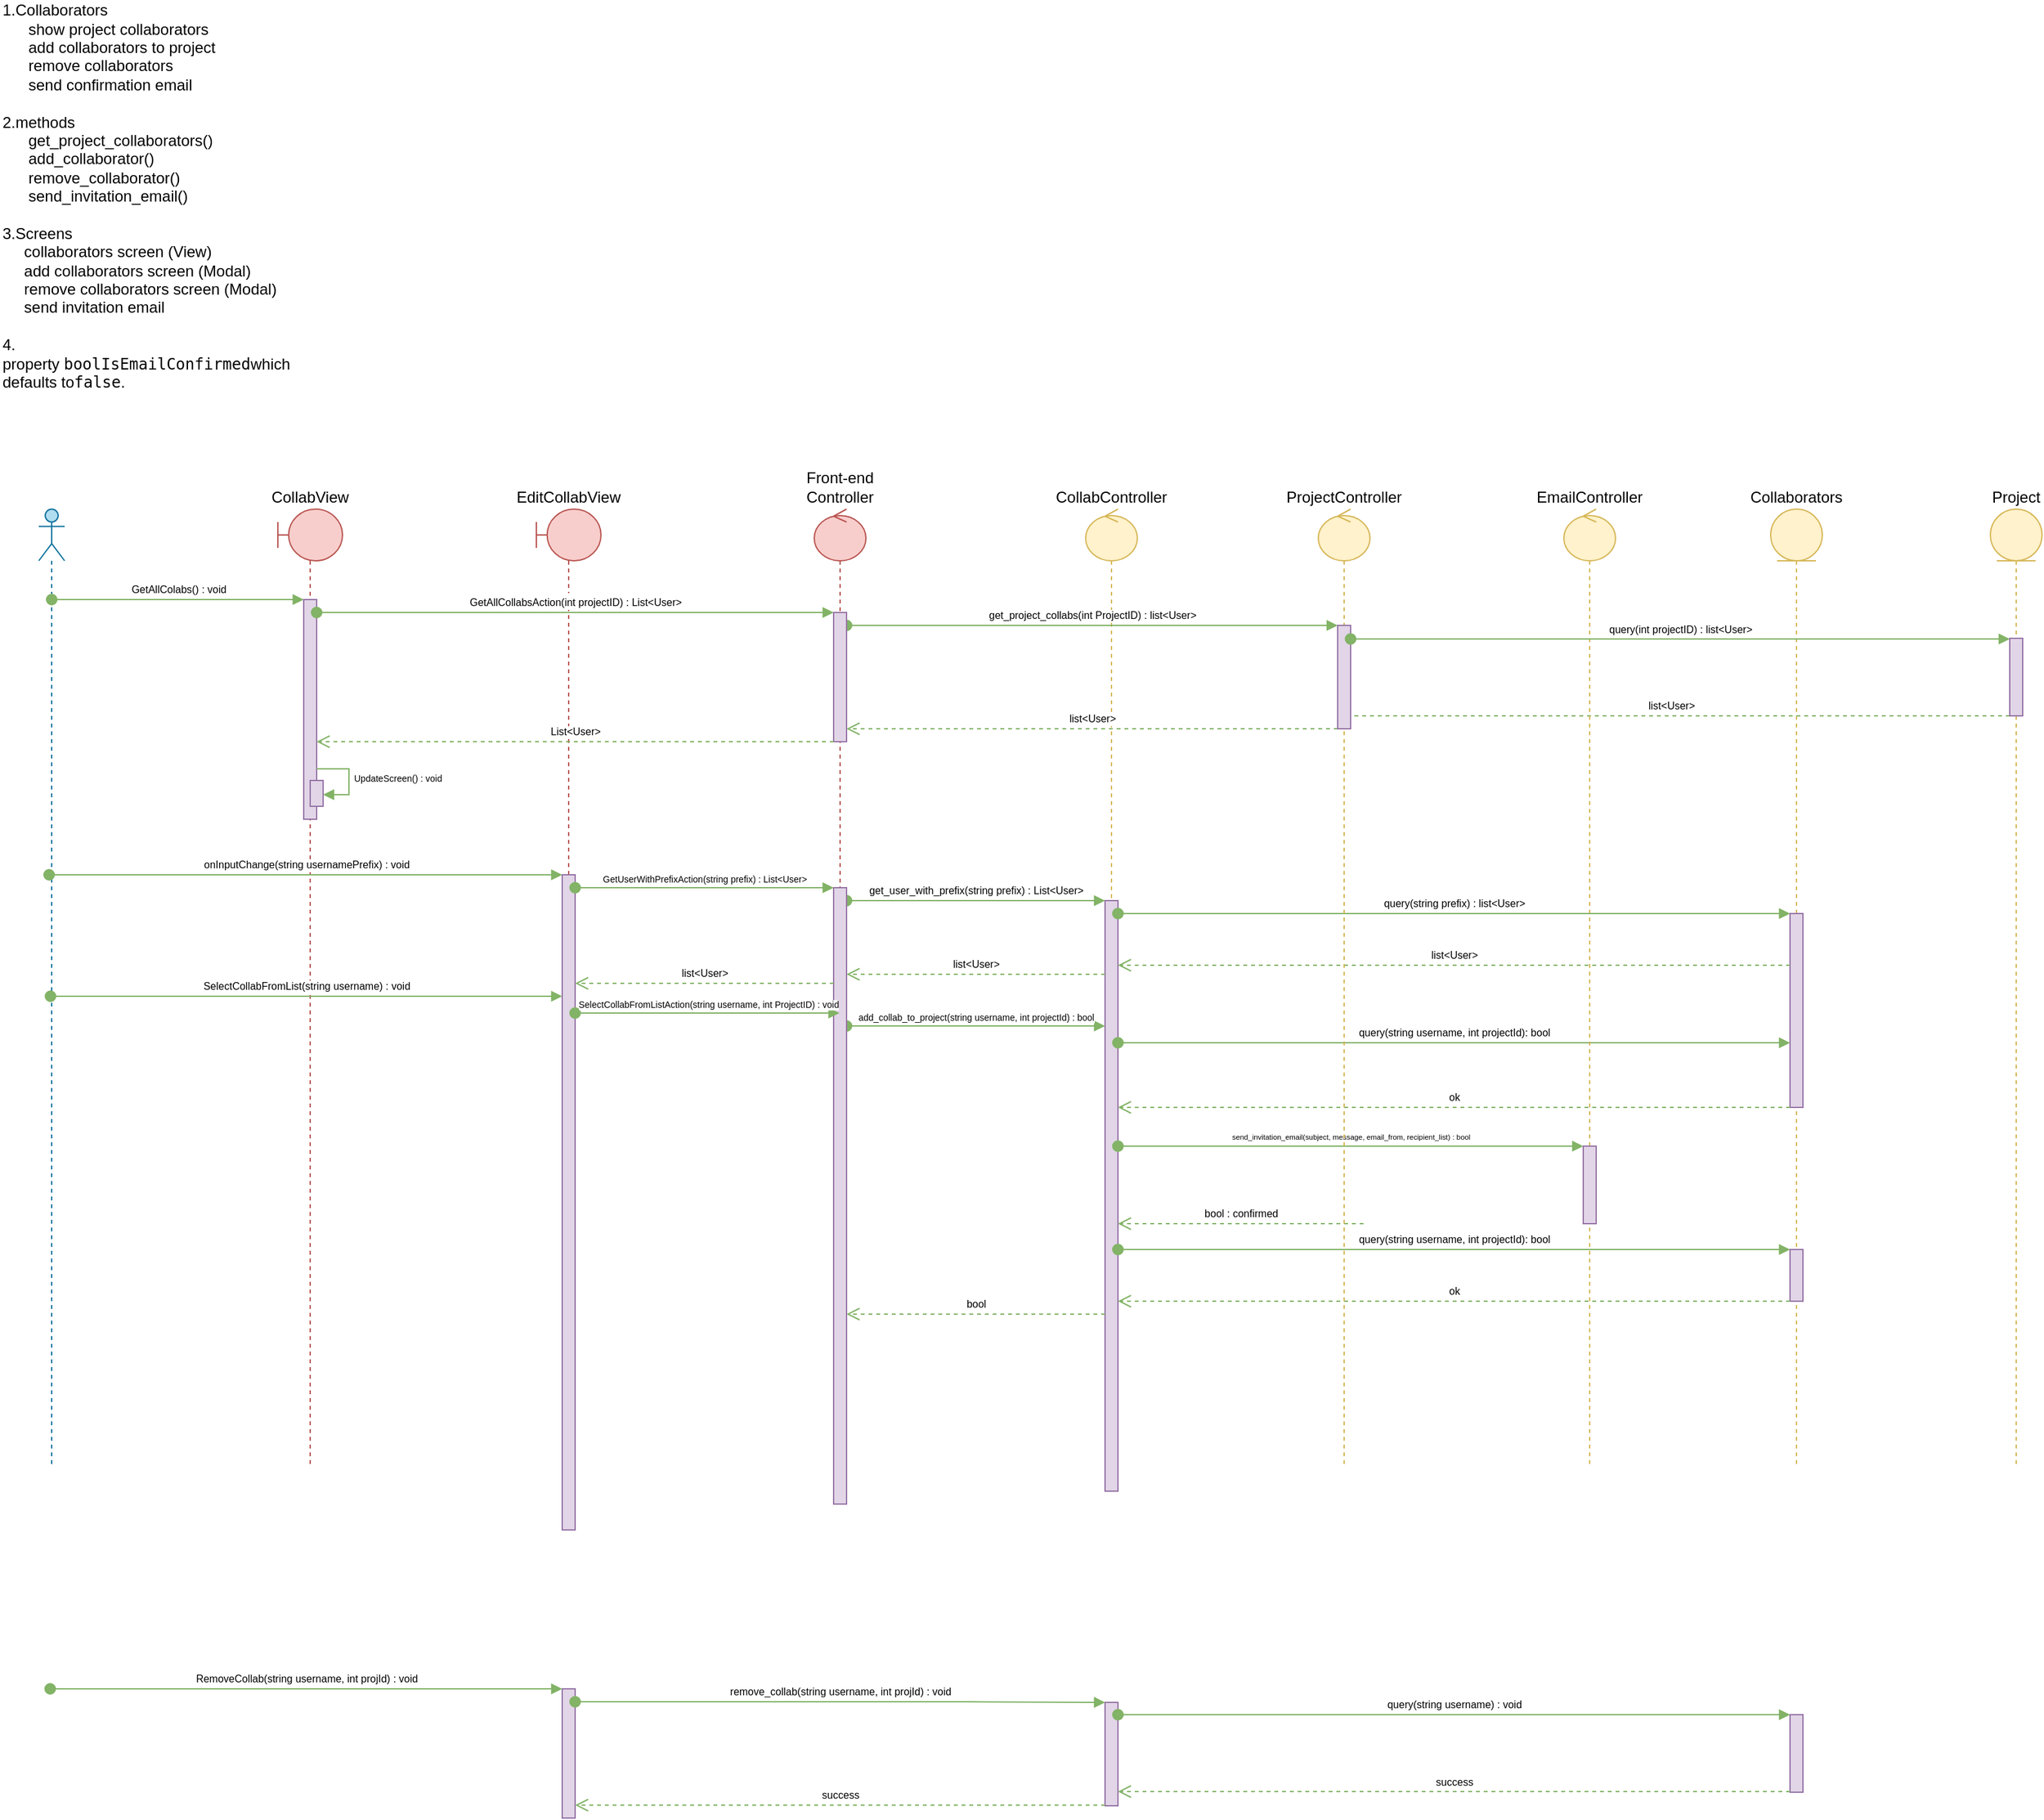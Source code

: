 <mxfile version="10.6.7" type="github"><diagram id="GHZ44tp6X7hKzsTofQmj" name="Page-1"><mxGraphModel dx="1188" dy="1747" grid="1" gridSize="10" guides="1" tooltips="1" connect="1" arrows="1" fold="1" page="1" pageScale="1" pageWidth="850" pageHeight="1100" background="none" math="0" shadow="0"><root><mxCell id="0"/><mxCell id="1" parent="0"/><mxCell id="GCSjRSkXuxWU2JJScuMy-1" value="" style="shape=umlLifeline;participant=umlActor;perimeter=lifelinePerimeter;whiteSpace=wrap;html=1;container=1;collapsible=0;recursiveResize=0;verticalAlign=top;spacingTop=36;labelBackgroundColor=#ffffff;outlineConnect=0;size=40;fillColor=#b1ddf0;strokeColor=#10739e;" parent="1" vertex="1"><mxGeometry x="30" y="380" width="20" height="740" as="geometry"/></mxCell><mxCell id="GCSjRSkXuxWU2JJScuMy-2" value="&lt;div&gt;1.Collaborators&lt;/div&gt;&lt;div&gt;&amp;nbsp; &amp;nbsp; &amp;nbsp; show project collaborators&lt;/div&gt;&lt;div&gt;&amp;nbsp; &amp;nbsp; &amp;nbsp; add collaborators to project&lt;/div&gt;&lt;div&gt;&amp;nbsp; &amp;nbsp; &amp;nbsp; remove collaborators&lt;/div&gt;&lt;div&gt;&amp;nbsp; &amp;nbsp; &amp;nbsp; send confirmation email&lt;/div&gt;&lt;div&gt;&lt;br&gt;&lt;/div&gt;&lt;div&gt;2.methods&lt;/div&gt;&lt;div&gt;&amp;nbsp; &amp;nbsp; &amp;nbsp; get_project_collaborators()&lt;/div&gt;&lt;div&gt;&amp;nbsp; &amp;nbsp; &amp;nbsp; add_collaborator()&lt;/div&gt;&lt;div&gt;&amp;nbsp; &amp;nbsp; &amp;nbsp; remove_collaborator()&lt;/div&gt;&lt;div&gt;&amp;nbsp; &amp;nbsp; &amp;nbsp; send_invitation_email()&lt;/div&gt;&lt;div&gt;&lt;br&gt;&lt;/div&gt;&lt;div&gt;3.Screens&lt;/div&gt;&lt;div&gt;&amp;nbsp; &amp;nbsp; &amp;nbsp;collaborators screen (View)&lt;/div&gt;&lt;div&gt;&amp;nbsp; &amp;nbsp; &amp;nbsp;add collaborators screen (Modal)&lt;/div&gt;&lt;div&gt;&amp;nbsp; &amp;nbsp; &amp;nbsp;remove collaborators screen (Modal)&lt;/div&gt;&lt;div&gt;&amp;nbsp; &amp;nbsp; &amp;nbsp;send invitation email&lt;/div&gt;&lt;div&gt;&lt;br&gt;&lt;/div&gt;&lt;div&gt;4.&lt;/div&gt;&lt;span&gt;property&amp;nbsp;&lt;/span&gt;&lt;code&gt;boolIsEmailConfirmed&lt;/code&gt;&lt;span&gt;which defaults to&lt;/span&gt;&lt;code&gt;false&lt;/code&gt;&lt;span&gt;.&lt;/span&gt;&lt;div&gt;&lt;br&gt;&lt;/div&gt;" style="text;html=1;strokeColor=none;fillColor=none;align=left;verticalAlign=middle;whiteSpace=wrap;rounded=0;" parent="1" vertex="1"><mxGeometry width="250" height="290" as="geometry"/></mxCell><mxCell id="GCSjRSkXuxWU2JJScuMy-3" value="CollabView" style="shape=umlLifeline;participant=umlBoundary;perimeter=lifelinePerimeter;whiteSpace=wrap;html=1;container=1;collapsible=0;recursiveResize=0;verticalAlign=bottom;spacingTop=36;labelBackgroundColor=#ffffff;outlineConnect=0;labelPosition=center;verticalLabelPosition=top;align=center;fillColor=#f8cecc;strokeColor=#b85450;" parent="1" vertex="1"><mxGeometry x="215" y="380" width="50" height="740" as="geometry"/></mxCell><mxCell id="GCSjRSkXuxWU2JJScuMy-7" value="" style="html=1;points=[];perimeter=orthogonalPerimeter;align=left;fillColor=#e1d5e7;strokeColor=#9673a6;gradientColor=none;" parent="GCSjRSkXuxWU2JJScuMy-3" vertex="1"><mxGeometry x="20" y="70" width="10" height="170" as="geometry"/></mxCell><mxCell id="UG3qi_RcyNTJpObuY2x0-22" value="" style="html=1;points=[];perimeter=orthogonalPerimeter;fontSize=7;fillColor=#e1d5e7;strokeColor=#9673a6;" vertex="1" parent="GCSjRSkXuxWU2JJScuMy-3"><mxGeometry x="25" y="210" width="10" height="20" as="geometry"/></mxCell><mxCell id="UG3qi_RcyNTJpObuY2x0-23" value="&lt;span&gt;UpdateScreen() : void&lt;/span&gt;" style="edgeStyle=orthogonalEdgeStyle;html=1;align=left;spacingLeft=2;endArrow=block;rounded=0;entryX=1;entryY=0;fontSize=7;fillColor=#d5e8d4;strokeColor=#82b366;labelPosition=right;verticalLabelPosition=middle;verticalAlign=middle;" edge="1" parent="GCSjRSkXuxWU2JJScuMy-3"><mxGeometry relative="1" as="geometry"><mxPoint x="30" y="201" as="sourcePoint"/><Array as="points"><mxPoint x="55" y="201"/><mxPoint x="55" y="221"/></Array><mxPoint x="35" y="221" as="targetPoint"/></mxGeometry></mxCell><mxCell id="GCSjRSkXuxWU2JJScuMy-4" value="EditCollabView" style="shape=umlLifeline;participant=umlBoundary;perimeter=lifelinePerimeter;whiteSpace=wrap;html=1;container=1;collapsible=0;recursiveResize=0;verticalAlign=bottom;spacingTop=36;labelBackgroundColor=#ffffff;outlineConnect=0;labelPosition=center;verticalLabelPosition=top;align=center;fillColor=#f8cecc;strokeColor=#b85450;" parent="1" vertex="1"><mxGeometry x="415" y="380" width="50" height="790" as="geometry"/></mxCell><mxCell id="GCSjRSkXuxWU2JJScuMy-19" value="" style="html=1;points=[];perimeter=orthogonalPerimeter;fontSize=8;align=left;fillColor=#e1d5e7;strokeColor=#9673a6;gradientColor=none;" parent="GCSjRSkXuxWU2JJScuMy-4" vertex="1"><mxGeometry x="20" y="283" width="10" height="507" as="geometry"/></mxCell><mxCell id="WKBZwhmBb1u5zHbXrdkY-1" value="" style="html=1;points=[];perimeter=orthogonalPerimeter;fontSize=8;align=left;fillColor=#e1d5e7;strokeColor=#9673a6;gradientColor=none;" parent="GCSjRSkXuxWU2JJScuMy-4" vertex="1"><mxGeometry x="20" y="913" width="10" height="100" as="geometry"/></mxCell><mxCell id="GCSjRSkXuxWU2JJScuMy-8" value="GetAllColabs() : void" style="html=1;verticalAlign=bottom;startArrow=oval;endArrow=block;startSize=8;fontSize=8;fillColor=#d5e8d4;strokeColor=#82b366;" parent="1" source="GCSjRSkXuxWU2JJScuMy-1" target="GCSjRSkXuxWU2JJScuMy-7" edge="1"><mxGeometry relative="1" as="geometry"><mxPoint x="75" y="460" as="sourcePoint"/><Array as="points"><mxPoint x="70" y="450"/><mxPoint x="150" y="450"/></Array></mxGeometry></mxCell><mxCell id="GCSjRSkXuxWU2JJScuMy-9" value="CollabController" style="shape=umlLifeline;participant=umlControl;perimeter=lifelinePerimeter;whiteSpace=wrap;html=1;container=1;collapsible=0;recursiveResize=0;verticalAlign=bottom;spacingTop=36;labelBackgroundColor=#ffffff;outlineConnect=0;align=center;labelPosition=center;verticalLabelPosition=top;fillColor=#fff2cc;strokeColor=#d6b656;" parent="1" vertex="1"><mxGeometry x="840" y="380" width="40" height="760" as="geometry"/></mxCell><mxCell id="GCSjRSkXuxWU2JJScuMy-21" value="" style="html=1;points=[];perimeter=orthogonalPerimeter;fontSize=8;align=left;fillColor=#e1d5e7;strokeColor=#9673a6;gradientColor=none;" parent="GCSjRSkXuxWU2JJScuMy-9" vertex="1"><mxGeometry x="15" y="303" width="10" height="457" as="geometry"/></mxCell><mxCell id="WKBZwhmBb1u5zHbXrdkY-4" value="" style="html=1;points=[];perimeter=orthogonalPerimeter;fontSize=8;align=left;fillColor=#e1d5e7;strokeColor=#9673a6;gradientColor=none;" parent="GCSjRSkXuxWU2JJScuMy-9" vertex="1"><mxGeometry x="15" y="923.5" width="10" height="80" as="geometry"/></mxCell><mxCell id="GCSjRSkXuxWU2JJScuMy-11" value="Collaborators" style="shape=umlLifeline;participant=umlEntity;perimeter=lifelinePerimeter;whiteSpace=wrap;html=1;container=1;collapsible=0;recursiveResize=0;verticalAlign=bottom;spacingTop=36;labelBackgroundColor=#ffffff;outlineConnect=0;align=center;labelPosition=center;verticalLabelPosition=top;fillColor=#fff2cc;strokeColor=#d6b656;" parent="1" vertex="1"><mxGeometry x="1370" y="380" width="40" height="740" as="geometry"/></mxCell><mxCell id="GCSjRSkXuxWU2JJScuMy-24" value="" style="html=1;points=[];perimeter=orthogonalPerimeter;fontSize=8;align=left;fillColor=#e1d5e7;strokeColor=#9673a6;gradientColor=none;" parent="GCSjRSkXuxWU2JJScuMy-11" vertex="1"><mxGeometry x="15" y="313" width="10" height="150" as="geometry"/></mxCell><mxCell id="WKBZwhmBb1u5zHbXrdkY-6" value="" style="html=1;points=[];perimeter=orthogonalPerimeter;fontSize=8;align=left;fillColor=#e1d5e7;strokeColor=#9673a6;gradientColor=none;" parent="GCSjRSkXuxWU2JJScuMy-11" vertex="1"><mxGeometry x="15" y="933" width="10" height="60" as="geometry"/></mxCell><mxCell id="ptlIlz8iXJEbvcwkNckL-7" value="" style="html=1;points=[];perimeter=orthogonalPerimeter;fillColor=#e1d5e7;strokeColor=#9673a6;" parent="GCSjRSkXuxWU2JJScuMy-11" vertex="1"><mxGeometry x="15" y="573" width="10" height="40" as="geometry"/></mxCell><mxCell id="GCSjRSkXuxWU2JJScuMy-13" value="get_project_collabs(int ProjectID) : list&amp;lt;User&amp;gt;" style="html=1;verticalAlign=bottom;startArrow=oval;endArrow=block;startSize=8;fontSize=8;fillColor=#d5e8d4;strokeColor=#82b366;" parent="1" target="GCSjRSkXuxWU2JJScuMy-12" edge="1" source="UG3qi_RcyNTJpObuY2x0-2"><mxGeometry relative="1" as="geometry"><mxPoint x="250" y="470" as="sourcePoint"/><Array as="points"><mxPoint x="760" y="470"/></Array></mxGeometry></mxCell><mxCell id="GCSjRSkXuxWU2JJScuMy-17" value="list&amp;lt;User&amp;gt;" style="html=1;verticalAlign=bottom;endArrow=open;dashed=1;endSize=8;fontSize=8;fillColor=#d5e8d4;strokeColor=#82b366;" parent="1" source="GCSjRSkXuxWU2JJScuMy-15" target="GCSjRSkXuxWU2JJScuMy-12" edge="1"><mxGeometry relative="1" as="geometry"><mxPoint x="1053" y="538" as="sourcePoint"/><mxPoint x="950" y="530" as="targetPoint"/><Array as="points"><mxPoint x="1040" y="540"/></Array></mxGeometry></mxCell><mxCell id="GCSjRSkXuxWU2JJScuMy-18" value="list&amp;lt;User&amp;gt;" style="html=1;verticalAlign=bottom;endArrow=open;dashed=1;endSize=8;fontSize=8;fillColor=#d5e8d4;strokeColor=#82b366;" parent="1" source="GCSjRSkXuxWU2JJScuMy-12" target="UG3qi_RcyNTJpObuY2x0-2" edge="1"><mxGeometry relative="1" as="geometry"><mxPoint x="1020" y="550" as="sourcePoint"/><mxPoint x="280" y="550" as="targetPoint"/><Array as="points"><mxPoint x="660" y="550"/></Array></mxGeometry></mxCell><mxCell id="GCSjRSkXuxWU2JJScuMy-20" value="SelectCollabFromList(string username) : void" style="html=1;verticalAlign=bottom;startArrow=oval;endArrow=block;startSize=8;fontSize=8;fillColor=#d5e8d4;strokeColor=#82b366;" parent="1" edge="1"><mxGeometry relative="1" as="geometry"><mxPoint x="39.071" y="757" as="sourcePoint"/><Array as="points"><mxPoint x="230" y="757"/></Array><mxPoint x="435" y="757" as="targetPoint"/></mxGeometry></mxCell><mxCell id="GCSjRSkXuxWU2JJScuMy-22" value="add_collab_to_project(string username, int projectId) : bool" style="html=1;verticalAlign=bottom;startArrow=oval;endArrow=block;startSize=8;fontSize=7;fillColor=#d5e8d4;strokeColor=#82b366;" parent="1" target="GCSjRSkXuxWU2JJScuMy-21" edge="1" source="UG3qi_RcyNTJpObuY2x0-19"><mxGeometry relative="1" as="geometry"><mxPoint x="445" y="780" as="sourcePoint"/><Array as="points"><mxPoint x="740" y="780"/></Array><mxPoint x="1035" y="780" as="targetPoint"/></mxGeometry></mxCell><mxCell id="GCSjRSkXuxWU2JJScuMy-25" value="query(string username, int projectId): bool" style="html=1;verticalAlign=bottom;startArrow=oval;endArrow=block;startSize=8;fontSize=8;fillColor=#d5e8d4;strokeColor=#82b366;" parent="1" target="GCSjRSkXuxWU2JJScuMy-24" edge="1"><mxGeometry relative="1" as="geometry"><mxPoint x="865" y="793" as="sourcePoint"/><Array as="points"><mxPoint x="960" y="793"/></Array><mxPoint x="1215" y="793" as="targetPoint"/></mxGeometry></mxCell><mxCell id="GCSjRSkXuxWU2JJScuMy-27" value="ok" style="html=1;verticalAlign=bottom;endArrow=open;dashed=1;endSize=8;fontSize=8;fillColor=#d5e8d4;strokeColor=#82b366;" parent="1" source="GCSjRSkXuxWU2JJScuMy-24" target="GCSjRSkXuxWU2JJScuMy-21" edge="1"><mxGeometry relative="1" as="geometry"><mxPoint x="1055" y="843" as="sourcePoint"/><mxPoint x="975" y="843" as="targetPoint"/><Array as="points"><mxPoint x="1040" y="843"/></Array></mxGeometry></mxCell><mxCell id="WKBZwhmBb1u5zHbXrdkY-2" value="RemoveCollab(string username, int projId) : void" style="html=1;verticalAlign=bottom;startArrow=oval;endArrow=block;startSize=8;fontSize=8;fillColor=#d5e8d4;strokeColor=#82b366;" parent="1" target="WKBZwhmBb1u5zHbXrdkY-1" edge="1"><mxGeometry relative="1" as="geometry"><mxPoint x="38.833" y="1293" as="sourcePoint"/><Array as="points"><mxPoint x="340" y="1293"/></Array></mxGeometry></mxCell><mxCell id="WKBZwhmBb1u5zHbXrdkY-5" value="remove_collab(string username, int projId) : void&lt;br&gt;" style="html=1;verticalAlign=bottom;startArrow=oval;startFill=1;endArrow=block;startSize=8;fontSize=8;fillColor=#d5e8d4;strokeColor=#82b366;" parent="1" source="WKBZwhmBb1u5zHbXrdkY-1" target="WKBZwhmBb1u5zHbXrdkY-4" edge="1"><mxGeometry width="60" relative="1" as="geometry"><mxPoint x="975" y="1303" as="sourcePoint"/><mxPoint x="1035" y="1303" as="targetPoint"/><Array as="points"><mxPoint x="740" y="1303"/></Array></mxGeometry></mxCell><mxCell id="WKBZwhmBb1u5zHbXrdkY-7" value="query(string username) : void" style="html=1;verticalAlign=bottom;startArrow=oval;startFill=1;endArrow=block;startSize=8;fontSize=8;fillColor=#d5e8d4;strokeColor=#82b366;" parent="1" source="WKBZwhmBb1u5zHbXrdkY-4" target="WKBZwhmBb1u5zHbXrdkY-6" edge="1"><mxGeometry width="60" relative="1" as="geometry"><mxPoint x="995" y="1313" as="sourcePoint"/><mxPoint x="1200" y="1313" as="targetPoint"/><Array as="points"><mxPoint x="1040" y="1313"/></Array></mxGeometry></mxCell><mxCell id="WKBZwhmBb1u5zHbXrdkY-8" value="success" style="html=1;verticalAlign=bottom;endArrow=open;dashed=1;endSize=8;fontSize=8;fillColor=#d5e8d4;strokeColor=#82b366;" parent="1" source="WKBZwhmBb1u5zHbXrdkY-6" edge="1"><mxGeometry relative="1" as="geometry"><mxPoint x="1055" y="1372.5" as="sourcePoint"/><mxPoint x="865" y="1372.5" as="targetPoint"/></mxGeometry></mxCell><mxCell id="WKBZwhmBb1u5zHbXrdkY-9" value="success" style="html=1;verticalAlign=bottom;endArrow=open;dashed=1;endSize=8;fontSize=8;fillColor=#d5e8d4;strokeColor=#82b366;" parent="1" source="WKBZwhmBb1u5zHbXrdkY-4" target="WKBZwhmBb1u5zHbXrdkY-1" edge="1"><mxGeometry relative="1" as="geometry"><mxPoint x="1190" y="1383" as="sourcePoint"/><mxPoint x="845" y="1383" as="targetPoint"/><Array as="points"><mxPoint x="820" y="1383"/></Array></mxGeometry></mxCell><mxCell id="WKBZwhmBb1u5zHbXrdkY-27" value="EmailController" style="shape=umlLifeline;participant=umlControl;perimeter=lifelinePerimeter;whiteSpace=wrap;html=1;container=1;collapsible=0;recursiveResize=0;verticalAlign=bottom;spacingTop=36;labelBackgroundColor=#ffffff;outlineConnect=0;align=center;labelPosition=center;verticalLabelPosition=top;fillColor=#fff2cc;strokeColor=#d6b656;" parent="1" vertex="1"><mxGeometry x="1210" y="380" width="40" height="740" as="geometry"/></mxCell><mxCell id="ptlIlz8iXJEbvcwkNckL-1" value="" style="html=1;points=[];perimeter=orthogonalPerimeter;fillColor=#e1d5e7;strokeColor=#9673a6;" parent="WKBZwhmBb1u5zHbXrdkY-27" vertex="1"><mxGeometry x="15" y="493" width="10" height="60" as="geometry"/></mxCell><mxCell id="ptlIlz8iXJEbvcwkNckL-2" value="&lt;font style=&quot;font-size: 5.7px&quot;&gt;&lt;span&gt;send_invitation_email(&lt;/span&gt;&lt;span&gt;subject, message, email_from, recipient_list&lt;/span&gt;&lt;span&gt;) : bool&lt;/span&gt;&lt;/font&gt;&lt;br&gt;" style="html=1;verticalAlign=bottom;startArrow=oval;endArrow=block;startSize=8;fillColor=#d5e8d4;strokeColor=#82b366;" parent="1" target="ptlIlz8iXJEbvcwkNckL-1" edge="1"><mxGeometry relative="1" as="geometry"><mxPoint x="865" y="873" as="sourcePoint"/></mxGeometry></mxCell><mxCell id="ptlIlz8iXJEbvcwkNckL-3" value="&lt;font style=&quot;font-size: 8px&quot;&gt;bool : confirmed&lt;/font&gt;" style="html=1;verticalAlign=bottom;endArrow=open;dashed=1;endSize=8;fillColor=#d5e8d4;strokeColor=#82b366;" parent="1" target="GCSjRSkXuxWU2JJScuMy-21" edge="1"><mxGeometry relative="1" as="geometry"><mxPoint x="1055" y="933" as="sourcePoint"/><mxPoint x="975" y="953" as="targetPoint"/></mxGeometry></mxCell><mxCell id="ptlIlz8iXJEbvcwkNckL-8" value="&lt;span&gt;&lt;font style=&quot;font-size: 8px&quot;&gt;query(string username, int projectId): bool&lt;/font&gt;&lt;/span&gt;" style="html=1;verticalAlign=bottom;startArrow=oval;endArrow=block;startSize=8;fillColor=#d5e8d4;strokeColor=#82b366;" parent="1" target="ptlIlz8iXJEbvcwkNckL-7" edge="1"><mxGeometry relative="1" as="geometry"><mxPoint x="865" y="953" as="sourcePoint"/><mxPoint x="1215" y="953" as="targetPoint"/></mxGeometry></mxCell><mxCell id="ptlIlz8iXJEbvcwkNckL-10" value="bool" style="html=1;verticalAlign=bottom;endArrow=open;dashed=1;endSize=8;fontSize=8;fillColor=#d5e8d4;strokeColor=#82b366;" parent="1" source="GCSjRSkXuxWU2JJScuMy-21" target="UG3qi_RcyNTJpObuY2x0-19" edge="1"><mxGeometry relative="1" as="geometry"><mxPoint x="860" y="1020" as="sourcePoint"/><mxPoint x="685" y="1002.5" as="targetPoint"/><Array as="points"><mxPoint x="810" y="1003"/></Array></mxGeometry></mxCell><mxCell id="ptlIlz8iXJEbvcwkNckL-9" value="ok" style="html=1;verticalAlign=bottom;endArrow=open;dashed=1;endSize=8;fontSize=8;fillColor=#d5e8d4;strokeColor=#82b366;" parent="1" source="ptlIlz8iXJEbvcwkNckL-7" edge="1"><mxGeometry relative="1" as="geometry"><mxPoint x="1215" y="993" as="sourcePoint"/><mxPoint x="865" y="993" as="targetPoint"/><Array as="points"><mxPoint x="1040" y="993"/></Array></mxGeometry></mxCell><mxCell id="ptlIlz8iXJEbvcwkNckL-14" value="onInputChange(string usernamePrefix) : void" style="html=1;verticalAlign=bottom;startArrow=oval;startFill=1;endArrow=block;startSize=8;fillColor=#d5e8d4;strokeColor=#82b366;fontSize=8;" parent="1" edge="1"><mxGeometry width="60" relative="1" as="geometry"><mxPoint x="38" y="663" as="sourcePoint"/><mxPoint x="435" y="663" as="targetPoint"/></mxGeometry></mxCell><mxCell id="ptlIlz8iXJEbvcwkNckL-15" value="get_user_with_prefix(string prefix) : List&amp;lt;User&amp;gt;" style="html=1;verticalAlign=bottom;startArrow=oval;startFill=1;endArrow=block;startSize=8;fontSize=8;fillColor=#d5e8d4;strokeColor=#82b366;" parent="1" source="UG3qi_RcyNTJpObuY2x0-19" target="GCSjRSkXuxWU2JJScuMy-21" edge="1"><mxGeometry width="60" relative="1" as="geometry"><mxPoint x="740" y="683" as="sourcePoint"/><mxPoint x="1035" y="682.5" as="targetPoint"/><Array as="points"><mxPoint x="750" y="683"/></Array></mxGeometry></mxCell><mxCell id="ptlIlz8iXJEbvcwkNckL-16" value="query(string prefix) : list&amp;lt;User&amp;gt;" style="html=1;verticalAlign=bottom;startArrow=oval;endArrow=block;startSize=8;fontSize=8;fillColor=#d5e8d4;strokeColor=#82b366;" parent="1" source="GCSjRSkXuxWU2JJScuMy-21" target="GCSjRSkXuxWU2JJScuMy-24" edge="1"><mxGeometry relative="1" as="geometry"><mxPoint x="870" y="693" as="sourcePoint"/><Array as="points"><mxPoint x="1035" y="693"/></Array><mxPoint x="1210" y="693" as="targetPoint"/></mxGeometry></mxCell><mxCell id="ptlIlz8iXJEbvcwkNckL-17" value="list&amp;lt;User&amp;gt;" style="html=1;verticalAlign=bottom;endArrow=open;dashed=1;endSize=8;fontSize=8;fillColor=#d5e8d4;strokeColor=#82b366;" parent="1" source="GCSjRSkXuxWU2JJScuMy-24" edge="1"><mxGeometry relative="1" as="geometry"><mxPoint x="1200" y="733" as="sourcePoint"/><mxPoint x="865" y="733" as="targetPoint"/></mxGeometry></mxCell><mxCell id="ptlIlz8iXJEbvcwkNckL-19" value="list&amp;lt;User&amp;gt;" style="html=1;verticalAlign=bottom;endArrow=open;dashed=1;endSize=8;fontSize=8;fillColor=#d5e8d4;strokeColor=#82b366;" parent="1" edge="1"><mxGeometry relative="1" as="geometry"><mxPoint x="855" y="740" as="sourcePoint"/><mxPoint x="655" y="740" as="targetPoint"/><Array as="points"><mxPoint x="740" y="740"/></Array></mxGeometry></mxCell><mxCell id="UG3qi_RcyNTJpObuY2x0-1" value="Front-end Controller" style="shape=umlLifeline;participant=umlControl;perimeter=lifelinePerimeter;whiteSpace=wrap;html=1;container=1;collapsible=0;recursiveResize=0;verticalAlign=bottom;spacingTop=36;labelBackgroundColor=#ffffff;outlineConnect=0;fillColor=#f8cecc;strokeColor=#b85450;labelPosition=center;verticalLabelPosition=top;align=center;" vertex="1" parent="1"><mxGeometry x="630" y="380" width="40" height="770" as="geometry"/></mxCell><mxCell id="UG3qi_RcyNTJpObuY2x0-2" value="" style="html=1;points=[];perimeter=orthogonalPerimeter;fillColor=#e1d5e7;strokeColor=#9673a6;" vertex="1" parent="UG3qi_RcyNTJpObuY2x0-1"><mxGeometry x="15" y="80" width="10" height="100" as="geometry"/></mxCell><mxCell id="UG3qi_RcyNTJpObuY2x0-19" value="" style="html=1;points=[];perimeter=orthogonalPerimeter;fontSize=8;fillColor=#e1d5e7;strokeColor=#9673a6;" vertex="1" parent="UG3qi_RcyNTJpObuY2x0-1"><mxGeometry x="15" y="293" width="10" height="477" as="geometry"/></mxCell><mxCell id="UG3qi_RcyNTJpObuY2x0-6" value="&lt;font style=&quot;font-size: 8px&quot;&gt;GetAllCollabsAction(int projectID) : List&amp;lt;User&amp;gt;&lt;/font&gt;" style="html=1;verticalAlign=bottom;startArrow=oval;startFill=1;endArrow=block;startSize=8;fillColor=#d5e8d4;strokeColor=#82b366;" edge="1" parent="1" source="GCSjRSkXuxWU2JJScuMy-7" target="UG3qi_RcyNTJpObuY2x0-2"><mxGeometry width="60" relative="1" as="geometry"><mxPoint x="310" y="460" as="sourcePoint"/><mxPoint x="370" y="460" as="targetPoint"/><Array as="points"><mxPoint x="450" y="460"/></Array></mxGeometry></mxCell><mxCell id="UG3qi_RcyNTJpObuY2x0-15" value="ProjectController" style="shape=umlLifeline;participant=umlControl;perimeter=lifelinePerimeter;whiteSpace=wrap;html=1;container=1;collapsible=0;recursiveResize=0;verticalAlign=bottom;spacingTop=36;labelBackgroundColor=#ffffff;outlineConnect=0;fillColor=#fff2cc;strokeColor=#d6b656;labelPosition=center;verticalLabelPosition=top;align=center;" vertex="1" parent="1"><mxGeometry x="1020" y="380" width="40" height="740" as="geometry"/></mxCell><mxCell id="GCSjRSkXuxWU2JJScuMy-12" value="" style="html=1;points=[];perimeter=orthogonalPerimeter;align=left;fillColor=#e1d5e7;strokeColor=#9673a6;gradientColor=none;" parent="UG3qi_RcyNTJpObuY2x0-15" vertex="1"><mxGeometry x="15" y="90" width="10" height="80" as="geometry"/></mxCell><mxCell id="GCSjRSkXuxWU2JJScuMy-16" value="query(int projectID) : list&amp;lt;User&amp;gt;" style="html=1;verticalAlign=bottom;startArrow=oval;endArrow=block;startSize=8;fontSize=8;fillColor=#d5e8d4;strokeColor=#82b366;" parent="1" source="GCSjRSkXuxWU2JJScuMy-12" target="GCSjRSkXuxWU2JJScuMy-15" edge="1"><mxGeometry relative="1" as="geometry"><mxPoint x="1215" y="480.5" as="sourcePoint"/><Array as="points"><mxPoint x="1225" y="480.5"/></Array><mxPoint x="1570" y="480.5" as="targetPoint"/></mxGeometry></mxCell><mxCell id="UG3qi_RcyNTJpObuY2x0-16" value="Project" style="shape=umlLifeline;participant=umlEntity;perimeter=lifelinePerimeter;whiteSpace=wrap;html=1;container=1;collapsible=0;recursiveResize=0;verticalAlign=bottom;spacingTop=36;labelBackgroundColor=#ffffff;outlineConnect=0;fillColor=#fff2cc;strokeColor=#d6b656;labelPosition=center;verticalLabelPosition=top;align=center;" vertex="1" parent="1"><mxGeometry x="1540" y="380" width="40" height="740" as="geometry"/></mxCell><mxCell id="GCSjRSkXuxWU2JJScuMy-15" value="" style="html=1;points=[];perimeter=orthogonalPerimeter;fontSize=8;align=left;fillColor=#e1d5e7;strokeColor=#9673a6;gradientColor=none;" parent="UG3qi_RcyNTJpObuY2x0-16" vertex="1"><mxGeometry x="15" y="100" width="10" height="60" as="geometry"/></mxCell><mxCell id="UG3qi_RcyNTJpObuY2x0-17" value="List&amp;lt;User&amp;gt;" style="html=1;verticalAlign=bottom;endArrow=open;dashed=1;endSize=8;fontSize=8;fillColor=#d5e8d4;strokeColor=#82b366;" edge="1" parent="1" target="GCSjRSkXuxWU2JJScuMy-7"><mxGeometry relative="1" as="geometry"><mxPoint x="645" y="560" as="sourcePoint"/><mxPoint x="565" y="560" as="targetPoint"/></mxGeometry></mxCell><mxCell id="UG3qi_RcyNTJpObuY2x0-20" value="&lt;span&gt;GetUserWithPrefixAction(string prefix) : List&amp;lt;User&amp;gt;&lt;/span&gt;" style="html=1;verticalAlign=bottom;startArrow=oval;startFill=1;endArrow=block;startSize=8;fontSize=7;fillColor=#d5e8d4;strokeColor=#82b366;" edge="1" parent="1" source="GCSjRSkXuxWU2JJScuMy-19" target="UG3qi_RcyNTJpObuY2x0-19"><mxGeometry width="60" relative="1" as="geometry"><mxPoint x="450" y="683" as="sourcePoint"/><mxPoint x="510" y="683" as="targetPoint"/><Array as="points"><mxPoint x="540" y="673"/></Array></mxGeometry></mxCell><mxCell id="UG3qi_RcyNTJpObuY2x0-25" value="list&amp;lt;User&amp;gt;" style="html=1;verticalAlign=bottom;endArrow=open;dashed=1;endSize=8;fontSize=8;fillColor=#d5e8d4;strokeColor=#82b366;" edge="1" parent="1"><mxGeometry relative="1" as="geometry"><mxPoint x="645" y="747" as="sourcePoint"/><mxPoint x="445" y="747" as="targetPoint"/><Array as="points"><mxPoint x="530" y="747"/></Array></mxGeometry></mxCell><mxCell id="UG3qi_RcyNTJpObuY2x0-26" value="&lt;span&gt;SelectCollabFromListAction(string username, int ProjectID) : void&lt;/span&gt;" style="html=1;verticalAlign=bottom;startArrow=oval;startFill=1;endArrow=block;startSize=8;fontSize=7;fillColor=#d5e8d4;strokeColor=#82b366;" edge="1" parent="1" source="GCSjRSkXuxWU2JJScuMy-19" target="UG3qi_RcyNTJpObuY2x0-1"><mxGeometry width="60" relative="1" as="geometry"><mxPoint x="470" y="767.5" as="sourcePoint"/><mxPoint x="530" y="767.5" as="targetPoint"/><Array as="points"><mxPoint x="550" y="770"/></Array></mxGeometry></mxCell></root></mxGraphModel></diagram></mxfile>